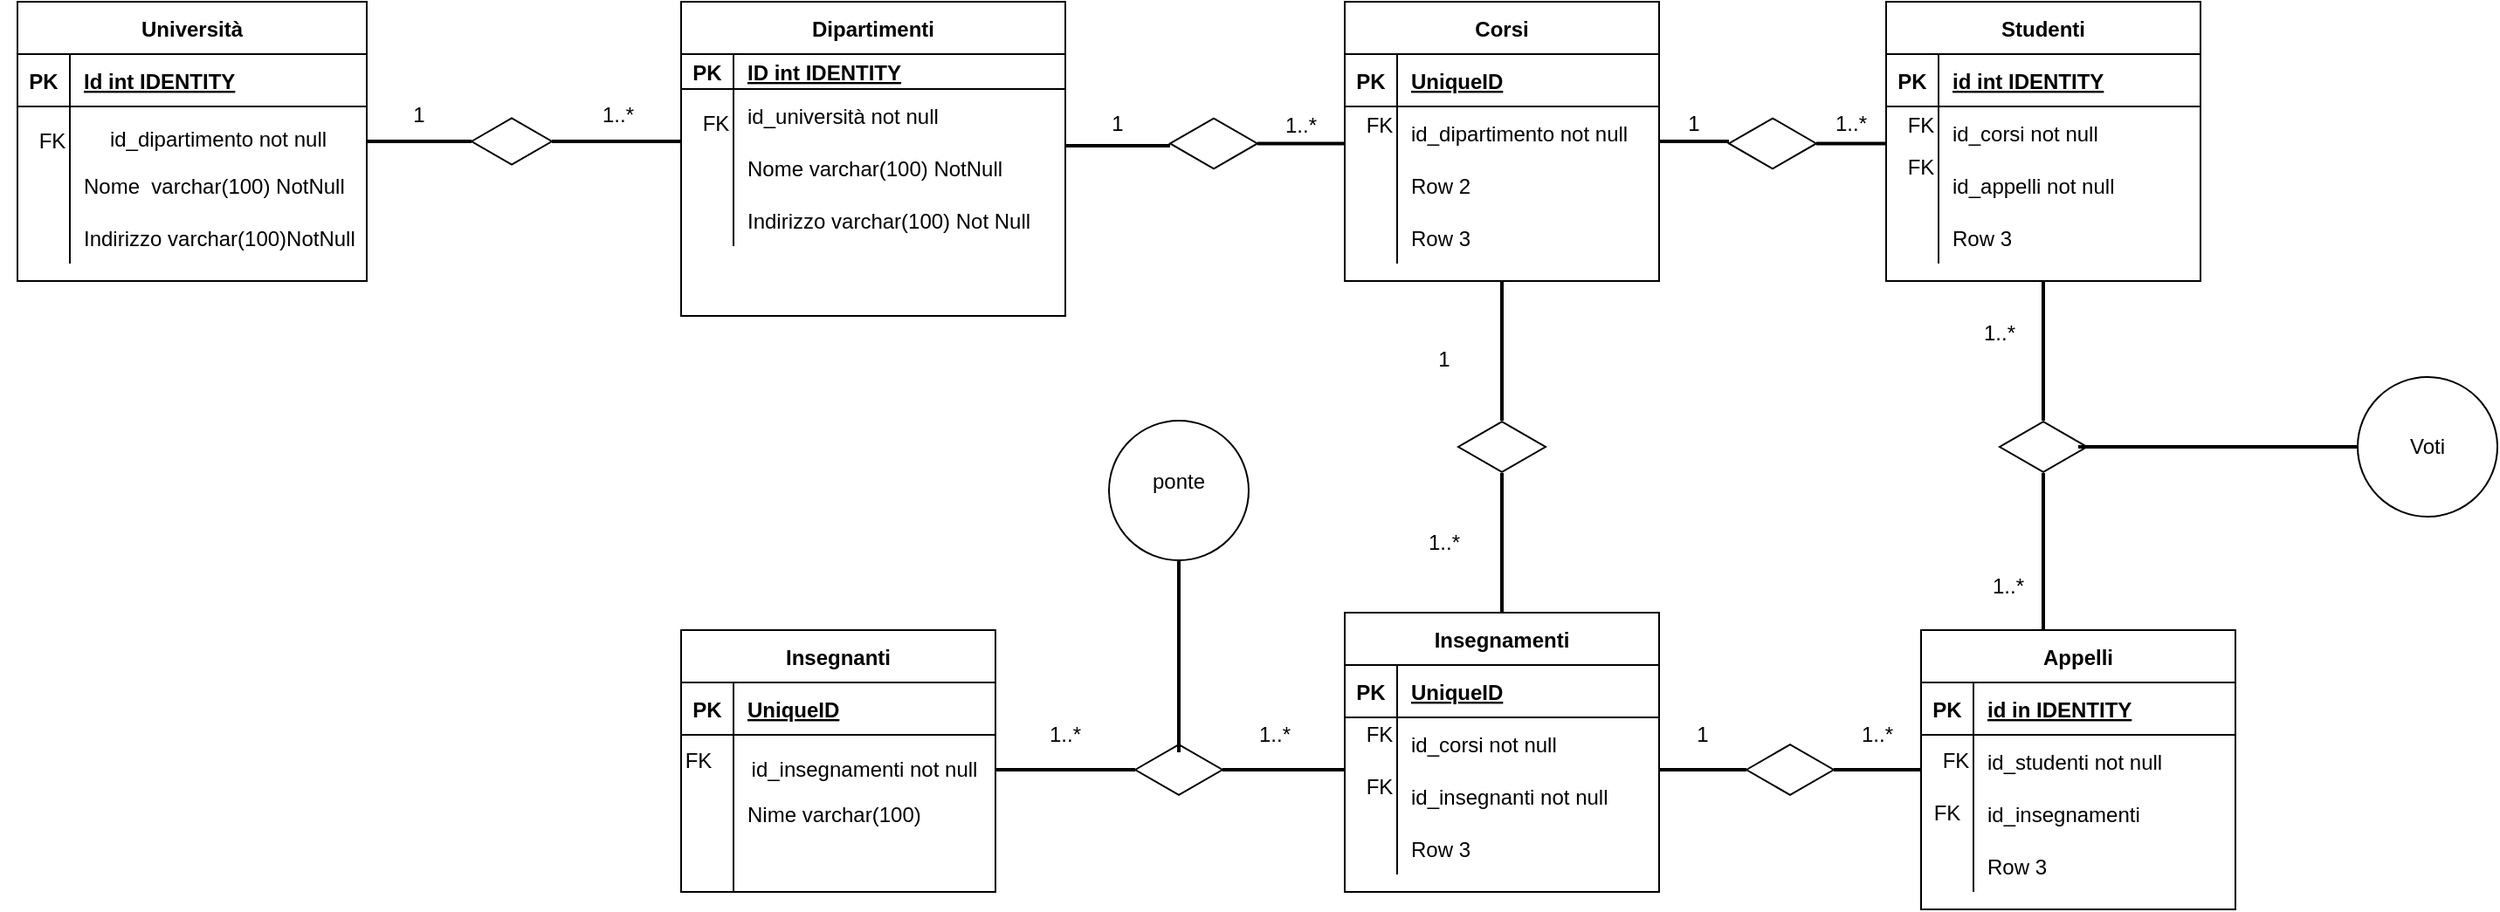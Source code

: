 <mxfile version="17.4.6"><diagram id="hRJZjyuGzu5IcPhB0tD8" name="Page-1"><mxGraphModel dx="868" dy="477" grid="1" gridSize="10" guides="1" tooltips="1" connect="1" arrows="1" fold="1" page="1" pageScale="1" pageWidth="827" pageHeight="1169" math="0" shadow="0"><root><mxCell id="0"/><mxCell id="1" parent="0"/><mxCell id="jMCWg-eEjQGSR-gEFapw-22" value="Dipartimenti" style="shape=table;startSize=30;container=1;collapsible=1;childLayout=tableLayout;fixedRows=1;rowLines=0;fontStyle=1;align=center;resizeLast=1;" vertex="1" parent="1"><mxGeometry x="420" y="80" width="220" height="180" as="geometry"/></mxCell><mxCell id="jMCWg-eEjQGSR-gEFapw-23" value="" style="shape=tableRow;horizontal=0;startSize=0;swimlaneHead=0;swimlaneBody=0;fillColor=none;collapsible=0;dropTarget=0;points=[[0,0.5],[1,0.5]];portConstraint=eastwest;top=0;left=0;right=0;bottom=1;" vertex="1" parent="jMCWg-eEjQGSR-gEFapw-22"><mxGeometry y="30" width="220" height="20" as="geometry"/></mxCell><mxCell id="jMCWg-eEjQGSR-gEFapw-24" value="PK" style="shape=partialRectangle;connectable=0;fillColor=none;top=0;left=0;bottom=0;right=0;fontStyle=1;overflow=hidden;" vertex="1" parent="jMCWg-eEjQGSR-gEFapw-23"><mxGeometry width="30" height="20" as="geometry"><mxRectangle width="30" height="20" as="alternateBounds"/></mxGeometry></mxCell><mxCell id="jMCWg-eEjQGSR-gEFapw-25" value="ID int IDENTITY" style="shape=partialRectangle;connectable=0;fillColor=none;top=0;left=0;bottom=0;right=0;align=left;spacingLeft=6;fontStyle=5;overflow=hidden;" vertex="1" parent="jMCWg-eEjQGSR-gEFapw-23"><mxGeometry x="30" width="190" height="20" as="geometry"><mxRectangle width="190" height="20" as="alternateBounds"/></mxGeometry></mxCell><mxCell id="jMCWg-eEjQGSR-gEFapw-32" value="" style="shape=tableRow;horizontal=0;startSize=0;swimlaneHead=0;swimlaneBody=0;fillColor=none;collapsible=0;dropTarget=0;points=[[0,0.5],[1,0.5]];portConstraint=eastwest;top=0;left=0;right=0;bottom=0;" vertex="1" parent="jMCWg-eEjQGSR-gEFapw-22"><mxGeometry y="50" width="220" height="30" as="geometry"/></mxCell><mxCell id="jMCWg-eEjQGSR-gEFapw-33" value="" style="shape=partialRectangle;connectable=0;fillColor=none;top=0;left=0;bottom=0;right=0;editable=1;overflow=hidden;" vertex="1" parent="jMCWg-eEjQGSR-gEFapw-32"><mxGeometry width="30" height="30" as="geometry"><mxRectangle width="30" height="30" as="alternateBounds"/></mxGeometry></mxCell><mxCell id="jMCWg-eEjQGSR-gEFapw-34" value="id_università not null" style="shape=partialRectangle;connectable=0;fillColor=none;top=0;left=0;bottom=0;right=0;align=left;spacingLeft=6;overflow=hidden;" vertex="1" parent="jMCWg-eEjQGSR-gEFapw-32"><mxGeometry x="30" width="190" height="30" as="geometry"><mxRectangle width="190" height="30" as="alternateBounds"/></mxGeometry></mxCell><mxCell id="jMCWg-eEjQGSR-gEFapw-26" value="" style="shape=tableRow;horizontal=0;startSize=0;swimlaneHead=0;swimlaneBody=0;fillColor=none;collapsible=0;dropTarget=0;points=[[0,0.5],[1,0.5]];portConstraint=eastwest;top=0;left=0;right=0;bottom=0;" vertex="1" parent="jMCWg-eEjQGSR-gEFapw-22"><mxGeometry y="80" width="220" height="30" as="geometry"/></mxCell><mxCell id="jMCWg-eEjQGSR-gEFapw-27" value="" style="shape=partialRectangle;connectable=0;fillColor=none;top=0;left=0;bottom=0;right=0;editable=1;overflow=hidden;" vertex="1" parent="jMCWg-eEjQGSR-gEFapw-26"><mxGeometry width="30" height="30" as="geometry"><mxRectangle width="30" height="30" as="alternateBounds"/></mxGeometry></mxCell><mxCell id="jMCWg-eEjQGSR-gEFapw-28" value="Nome varchar(100) NotNull" style="shape=partialRectangle;connectable=0;fillColor=none;top=0;left=0;bottom=0;right=0;align=left;spacingLeft=6;overflow=hidden;" vertex="1" parent="jMCWg-eEjQGSR-gEFapw-26"><mxGeometry x="30" width="190" height="30" as="geometry"><mxRectangle width="190" height="30" as="alternateBounds"/></mxGeometry></mxCell><mxCell id="jMCWg-eEjQGSR-gEFapw-29" value="" style="shape=tableRow;horizontal=0;startSize=0;swimlaneHead=0;swimlaneBody=0;fillColor=none;collapsible=0;dropTarget=0;points=[[0,0.5],[1,0.5]];portConstraint=eastwest;top=0;left=0;right=0;bottom=0;" vertex="1" parent="jMCWg-eEjQGSR-gEFapw-22"><mxGeometry y="110" width="220" height="30" as="geometry"/></mxCell><mxCell id="jMCWg-eEjQGSR-gEFapw-30" value="" style="shape=partialRectangle;connectable=0;fillColor=none;top=0;left=0;bottom=0;right=0;editable=1;overflow=hidden;" vertex="1" parent="jMCWg-eEjQGSR-gEFapw-29"><mxGeometry width="30" height="30" as="geometry"><mxRectangle width="30" height="30" as="alternateBounds"/></mxGeometry></mxCell><mxCell id="jMCWg-eEjQGSR-gEFapw-31" value="Indirizzo varchar(100) Not Null" style="shape=partialRectangle;connectable=0;fillColor=none;top=0;left=0;bottom=0;right=0;align=left;spacingLeft=6;overflow=hidden;" vertex="1" parent="jMCWg-eEjQGSR-gEFapw-29"><mxGeometry x="30" width="190" height="30" as="geometry"><mxRectangle width="190" height="30" as="alternateBounds"/></mxGeometry></mxCell><mxCell id="jMCWg-eEjQGSR-gEFapw-35" value="Università" style="shape=table;startSize=30;container=1;collapsible=1;childLayout=tableLayout;fixedRows=1;rowLines=0;fontStyle=1;align=center;resizeLast=1;" vertex="1" parent="1"><mxGeometry x="40" y="80" width="200" height="160" as="geometry"/></mxCell><mxCell id="jMCWg-eEjQGSR-gEFapw-36" value="" style="shape=tableRow;horizontal=0;startSize=0;swimlaneHead=0;swimlaneBody=0;fillColor=none;collapsible=0;dropTarget=0;points=[[0,0.5],[1,0.5]];portConstraint=eastwest;top=0;left=0;right=0;bottom=1;" vertex="1" parent="jMCWg-eEjQGSR-gEFapw-35"><mxGeometry y="30" width="200" height="30" as="geometry"/></mxCell><mxCell id="jMCWg-eEjQGSR-gEFapw-37" value="PK" style="shape=partialRectangle;connectable=0;fillColor=none;top=0;left=0;bottom=0;right=0;fontStyle=1;overflow=hidden;" vertex="1" parent="jMCWg-eEjQGSR-gEFapw-36"><mxGeometry width="30" height="30" as="geometry"><mxRectangle width="30" height="30" as="alternateBounds"/></mxGeometry></mxCell><mxCell id="jMCWg-eEjQGSR-gEFapw-38" value="Id int IDENTITY" style="shape=partialRectangle;connectable=0;fillColor=none;top=0;left=0;bottom=0;right=0;align=left;spacingLeft=6;fontStyle=5;overflow=hidden;" vertex="1" parent="jMCWg-eEjQGSR-gEFapw-36"><mxGeometry x="30" width="170" height="30" as="geometry"><mxRectangle width="170" height="30" as="alternateBounds"/></mxGeometry></mxCell><mxCell id="jMCWg-eEjQGSR-gEFapw-45" value="" style="shape=tableRow;horizontal=0;startSize=0;swimlaneHead=0;swimlaneBody=0;fillColor=none;collapsible=0;dropTarget=0;points=[[0,0.5],[1,0.5]];portConstraint=eastwest;top=0;left=0;right=0;bottom=0;" vertex="1" parent="jMCWg-eEjQGSR-gEFapw-35"><mxGeometry y="60" width="200" height="30" as="geometry"/></mxCell><mxCell id="jMCWg-eEjQGSR-gEFapw-46" value="" style="shape=partialRectangle;connectable=0;fillColor=none;top=0;left=0;bottom=0;right=0;editable=1;overflow=hidden;" vertex="1" parent="jMCWg-eEjQGSR-gEFapw-45"><mxGeometry width="30" height="30" as="geometry"><mxRectangle width="30" height="30" as="alternateBounds"/></mxGeometry></mxCell><mxCell id="jMCWg-eEjQGSR-gEFapw-47" value="" style="shape=partialRectangle;connectable=0;fillColor=none;top=0;left=0;bottom=0;right=0;align=left;spacingLeft=6;overflow=hidden;" vertex="1" parent="jMCWg-eEjQGSR-gEFapw-45"><mxGeometry x="30" width="170" height="30" as="geometry"><mxRectangle width="170" height="30" as="alternateBounds"/></mxGeometry></mxCell><mxCell id="jMCWg-eEjQGSR-gEFapw-39" value="" style="shape=tableRow;horizontal=0;startSize=0;swimlaneHead=0;swimlaneBody=0;fillColor=none;collapsible=0;dropTarget=0;points=[[0,0.5],[1,0.5]];portConstraint=eastwest;top=0;left=0;right=0;bottom=0;" vertex="1" parent="jMCWg-eEjQGSR-gEFapw-35"><mxGeometry y="90" width="200" height="30" as="geometry"/></mxCell><mxCell id="jMCWg-eEjQGSR-gEFapw-40" value="" style="shape=partialRectangle;connectable=0;fillColor=none;top=0;left=0;bottom=0;right=0;editable=1;overflow=hidden;" vertex="1" parent="jMCWg-eEjQGSR-gEFapw-39"><mxGeometry width="30" height="30" as="geometry"><mxRectangle width="30" height="30" as="alternateBounds"/></mxGeometry></mxCell><mxCell id="jMCWg-eEjQGSR-gEFapw-41" value="Nome  varchar(100) NotNull" style="shape=partialRectangle;connectable=0;fillColor=none;top=0;left=0;bottom=0;right=0;align=left;spacingLeft=6;overflow=hidden;" vertex="1" parent="jMCWg-eEjQGSR-gEFapw-39"><mxGeometry x="30" width="170" height="30" as="geometry"><mxRectangle width="170" height="30" as="alternateBounds"/></mxGeometry></mxCell><mxCell id="jMCWg-eEjQGSR-gEFapw-42" value="" style="shape=tableRow;horizontal=0;startSize=0;swimlaneHead=0;swimlaneBody=0;fillColor=none;collapsible=0;dropTarget=0;points=[[0,0.5],[1,0.5]];portConstraint=eastwest;top=0;left=0;right=0;bottom=0;" vertex="1" parent="jMCWg-eEjQGSR-gEFapw-35"><mxGeometry y="120" width="200" height="30" as="geometry"/></mxCell><mxCell id="jMCWg-eEjQGSR-gEFapw-43" value="" style="shape=partialRectangle;connectable=0;fillColor=none;top=0;left=0;bottom=0;right=0;editable=1;overflow=hidden;" vertex="1" parent="jMCWg-eEjQGSR-gEFapw-42"><mxGeometry width="30" height="30" as="geometry"><mxRectangle width="30" height="30" as="alternateBounds"/></mxGeometry></mxCell><mxCell id="jMCWg-eEjQGSR-gEFapw-44" value="Indirizzo varchar(100)NotNull " style="shape=partialRectangle;connectable=0;fillColor=none;top=0;left=0;bottom=0;right=0;align=left;spacingLeft=6;overflow=hidden;" vertex="1" parent="jMCWg-eEjQGSR-gEFapw-42"><mxGeometry x="30" width="170" height="30" as="geometry"><mxRectangle width="170" height="30" as="alternateBounds"/></mxGeometry></mxCell><mxCell id="jMCWg-eEjQGSR-gEFapw-48" value="Insegnamenti" style="shape=table;startSize=30;container=1;collapsible=1;childLayout=tableLayout;fixedRows=1;rowLines=0;fontStyle=1;align=center;resizeLast=1;" vertex="1" parent="1"><mxGeometry x="800" y="430" width="180" height="160" as="geometry"/></mxCell><mxCell id="jMCWg-eEjQGSR-gEFapw-49" value="" style="shape=tableRow;horizontal=0;startSize=0;swimlaneHead=0;swimlaneBody=0;fillColor=none;collapsible=0;dropTarget=0;points=[[0,0.5],[1,0.5]];portConstraint=eastwest;top=0;left=0;right=0;bottom=1;" vertex="1" parent="jMCWg-eEjQGSR-gEFapw-48"><mxGeometry y="30" width="180" height="30" as="geometry"/></mxCell><mxCell id="jMCWg-eEjQGSR-gEFapw-50" value="PK" style="shape=partialRectangle;connectable=0;fillColor=none;top=0;left=0;bottom=0;right=0;fontStyle=1;overflow=hidden;" vertex="1" parent="jMCWg-eEjQGSR-gEFapw-49"><mxGeometry width="30" height="30" as="geometry"><mxRectangle width="30" height="30" as="alternateBounds"/></mxGeometry></mxCell><mxCell id="jMCWg-eEjQGSR-gEFapw-51" value="UniqueID" style="shape=partialRectangle;connectable=0;fillColor=none;top=0;left=0;bottom=0;right=0;align=left;spacingLeft=6;fontStyle=5;overflow=hidden;" vertex="1" parent="jMCWg-eEjQGSR-gEFapw-49"><mxGeometry x="30" width="150" height="30" as="geometry"><mxRectangle width="150" height="30" as="alternateBounds"/></mxGeometry></mxCell><mxCell id="jMCWg-eEjQGSR-gEFapw-52" value="" style="shape=tableRow;horizontal=0;startSize=0;swimlaneHead=0;swimlaneBody=0;fillColor=none;collapsible=0;dropTarget=0;points=[[0,0.5],[1,0.5]];portConstraint=eastwest;top=0;left=0;right=0;bottom=0;" vertex="1" parent="jMCWg-eEjQGSR-gEFapw-48"><mxGeometry y="60" width="180" height="30" as="geometry"/></mxCell><mxCell id="jMCWg-eEjQGSR-gEFapw-53" value="" style="shape=partialRectangle;connectable=0;fillColor=none;top=0;left=0;bottom=0;right=0;editable=1;overflow=hidden;" vertex="1" parent="jMCWg-eEjQGSR-gEFapw-52"><mxGeometry width="30" height="30" as="geometry"><mxRectangle width="30" height="30" as="alternateBounds"/></mxGeometry></mxCell><mxCell id="jMCWg-eEjQGSR-gEFapw-54" value="id_corsi not null" style="shape=partialRectangle;connectable=0;fillColor=none;top=0;left=0;bottom=0;right=0;align=left;spacingLeft=6;overflow=hidden;" vertex="1" parent="jMCWg-eEjQGSR-gEFapw-52"><mxGeometry x="30" width="150" height="30" as="geometry"><mxRectangle width="150" height="30" as="alternateBounds"/></mxGeometry></mxCell><mxCell id="jMCWg-eEjQGSR-gEFapw-55" value="" style="shape=tableRow;horizontal=0;startSize=0;swimlaneHead=0;swimlaneBody=0;fillColor=none;collapsible=0;dropTarget=0;points=[[0,0.5],[1,0.5]];portConstraint=eastwest;top=0;left=0;right=0;bottom=0;" vertex="1" parent="jMCWg-eEjQGSR-gEFapw-48"><mxGeometry y="90" width="180" height="30" as="geometry"/></mxCell><mxCell id="jMCWg-eEjQGSR-gEFapw-56" value="" style="shape=partialRectangle;connectable=0;fillColor=none;top=0;left=0;bottom=0;right=0;editable=1;overflow=hidden;" vertex="1" parent="jMCWg-eEjQGSR-gEFapw-55"><mxGeometry width="30" height="30" as="geometry"><mxRectangle width="30" height="30" as="alternateBounds"/></mxGeometry></mxCell><mxCell id="jMCWg-eEjQGSR-gEFapw-57" value="id_insegnanti not null" style="shape=partialRectangle;connectable=0;fillColor=none;top=0;left=0;bottom=0;right=0;align=left;spacingLeft=6;overflow=hidden;" vertex="1" parent="jMCWg-eEjQGSR-gEFapw-55"><mxGeometry x="30" width="150" height="30" as="geometry"><mxRectangle width="150" height="30" as="alternateBounds"/></mxGeometry></mxCell><mxCell id="jMCWg-eEjQGSR-gEFapw-58" value="" style="shape=tableRow;horizontal=0;startSize=0;swimlaneHead=0;swimlaneBody=0;fillColor=none;collapsible=0;dropTarget=0;points=[[0,0.5],[1,0.5]];portConstraint=eastwest;top=0;left=0;right=0;bottom=0;" vertex="1" parent="jMCWg-eEjQGSR-gEFapw-48"><mxGeometry y="120" width="180" height="30" as="geometry"/></mxCell><mxCell id="jMCWg-eEjQGSR-gEFapw-59" value="" style="shape=partialRectangle;connectable=0;fillColor=none;top=0;left=0;bottom=0;right=0;editable=1;overflow=hidden;" vertex="1" parent="jMCWg-eEjQGSR-gEFapw-58"><mxGeometry width="30" height="30" as="geometry"><mxRectangle width="30" height="30" as="alternateBounds"/></mxGeometry></mxCell><mxCell id="jMCWg-eEjQGSR-gEFapw-60" value="Row 3" style="shape=partialRectangle;connectable=0;fillColor=none;top=0;left=0;bottom=0;right=0;align=left;spacingLeft=6;overflow=hidden;" vertex="1" parent="jMCWg-eEjQGSR-gEFapw-58"><mxGeometry x="30" width="150" height="30" as="geometry"><mxRectangle width="150" height="30" as="alternateBounds"/></mxGeometry></mxCell><mxCell id="jMCWg-eEjQGSR-gEFapw-61" value="Corsi" style="shape=table;startSize=30;container=1;collapsible=1;childLayout=tableLayout;fixedRows=1;rowLines=0;fontStyle=1;align=center;resizeLast=1;" vertex="1" parent="1"><mxGeometry x="800" y="80" width="180" height="160" as="geometry"/></mxCell><mxCell id="jMCWg-eEjQGSR-gEFapw-62" value="" style="shape=tableRow;horizontal=0;startSize=0;swimlaneHead=0;swimlaneBody=0;fillColor=none;collapsible=0;dropTarget=0;points=[[0,0.5],[1,0.5]];portConstraint=eastwest;top=0;left=0;right=0;bottom=1;" vertex="1" parent="jMCWg-eEjQGSR-gEFapw-61"><mxGeometry y="30" width="180" height="30" as="geometry"/></mxCell><mxCell id="jMCWg-eEjQGSR-gEFapw-63" value="PK" style="shape=partialRectangle;connectable=0;fillColor=none;top=0;left=0;bottom=0;right=0;fontStyle=1;overflow=hidden;" vertex="1" parent="jMCWg-eEjQGSR-gEFapw-62"><mxGeometry width="30" height="30" as="geometry"><mxRectangle width="30" height="30" as="alternateBounds"/></mxGeometry></mxCell><mxCell id="jMCWg-eEjQGSR-gEFapw-64" value="UniqueID" style="shape=partialRectangle;connectable=0;fillColor=none;top=0;left=0;bottom=0;right=0;align=left;spacingLeft=6;fontStyle=5;overflow=hidden;" vertex="1" parent="jMCWg-eEjQGSR-gEFapw-62"><mxGeometry x="30" width="150" height="30" as="geometry"><mxRectangle width="150" height="30" as="alternateBounds"/></mxGeometry></mxCell><mxCell id="jMCWg-eEjQGSR-gEFapw-65" value="" style="shape=tableRow;horizontal=0;startSize=0;swimlaneHead=0;swimlaneBody=0;fillColor=none;collapsible=0;dropTarget=0;points=[[0,0.5],[1,0.5]];portConstraint=eastwest;top=0;left=0;right=0;bottom=0;" vertex="1" parent="jMCWg-eEjQGSR-gEFapw-61"><mxGeometry y="60" width="180" height="30" as="geometry"/></mxCell><mxCell id="jMCWg-eEjQGSR-gEFapw-66" value="" style="shape=partialRectangle;connectable=0;fillColor=none;top=0;left=0;bottom=0;right=0;editable=1;overflow=hidden;" vertex="1" parent="jMCWg-eEjQGSR-gEFapw-65"><mxGeometry width="30" height="30" as="geometry"><mxRectangle width="30" height="30" as="alternateBounds"/></mxGeometry></mxCell><mxCell id="jMCWg-eEjQGSR-gEFapw-67" value="id_dipartimento not null" style="shape=partialRectangle;connectable=0;fillColor=none;top=0;left=0;bottom=0;right=0;align=left;spacingLeft=6;overflow=hidden;" vertex="1" parent="jMCWg-eEjQGSR-gEFapw-65"><mxGeometry x="30" width="150" height="30" as="geometry"><mxRectangle width="150" height="30" as="alternateBounds"/></mxGeometry></mxCell><mxCell id="jMCWg-eEjQGSR-gEFapw-68" value="" style="shape=tableRow;horizontal=0;startSize=0;swimlaneHead=0;swimlaneBody=0;fillColor=none;collapsible=0;dropTarget=0;points=[[0,0.5],[1,0.5]];portConstraint=eastwest;top=0;left=0;right=0;bottom=0;" vertex="1" parent="jMCWg-eEjQGSR-gEFapw-61"><mxGeometry y="90" width="180" height="30" as="geometry"/></mxCell><mxCell id="jMCWg-eEjQGSR-gEFapw-69" value="" style="shape=partialRectangle;connectable=0;fillColor=none;top=0;left=0;bottom=0;right=0;editable=1;overflow=hidden;" vertex="1" parent="jMCWg-eEjQGSR-gEFapw-68"><mxGeometry width="30" height="30" as="geometry"><mxRectangle width="30" height="30" as="alternateBounds"/></mxGeometry></mxCell><mxCell id="jMCWg-eEjQGSR-gEFapw-70" value="Row 2" style="shape=partialRectangle;connectable=0;fillColor=none;top=0;left=0;bottom=0;right=0;align=left;spacingLeft=6;overflow=hidden;" vertex="1" parent="jMCWg-eEjQGSR-gEFapw-68"><mxGeometry x="30" width="150" height="30" as="geometry"><mxRectangle width="150" height="30" as="alternateBounds"/></mxGeometry></mxCell><mxCell id="jMCWg-eEjQGSR-gEFapw-71" value="" style="shape=tableRow;horizontal=0;startSize=0;swimlaneHead=0;swimlaneBody=0;fillColor=none;collapsible=0;dropTarget=0;points=[[0,0.5],[1,0.5]];portConstraint=eastwest;top=0;left=0;right=0;bottom=0;" vertex="1" parent="jMCWg-eEjQGSR-gEFapw-61"><mxGeometry y="120" width="180" height="30" as="geometry"/></mxCell><mxCell id="jMCWg-eEjQGSR-gEFapw-72" value="" style="shape=partialRectangle;connectable=0;fillColor=none;top=0;left=0;bottom=0;right=0;editable=1;overflow=hidden;" vertex="1" parent="jMCWg-eEjQGSR-gEFapw-71"><mxGeometry width="30" height="30" as="geometry"><mxRectangle width="30" height="30" as="alternateBounds"/></mxGeometry></mxCell><mxCell id="jMCWg-eEjQGSR-gEFapw-73" value="Row 3" style="shape=partialRectangle;connectable=0;fillColor=none;top=0;left=0;bottom=0;right=0;align=left;spacingLeft=6;overflow=hidden;" vertex="1" parent="jMCWg-eEjQGSR-gEFapw-71"><mxGeometry x="30" width="150" height="30" as="geometry"><mxRectangle width="150" height="30" as="alternateBounds"/></mxGeometry></mxCell><mxCell id="jMCWg-eEjQGSR-gEFapw-74" value="Insegnanti" style="shape=table;startSize=30;container=1;collapsible=1;childLayout=tableLayout;fixedRows=1;rowLines=0;fontStyle=1;align=center;resizeLast=1;" vertex="1" parent="1"><mxGeometry x="420" y="440" width="180" height="150" as="geometry"/></mxCell><mxCell id="jMCWg-eEjQGSR-gEFapw-75" value="" style="shape=tableRow;horizontal=0;startSize=0;swimlaneHead=0;swimlaneBody=0;fillColor=none;collapsible=0;dropTarget=0;points=[[0,0.5],[1,0.5]];portConstraint=eastwest;top=0;left=0;right=0;bottom=1;" vertex="1" parent="jMCWg-eEjQGSR-gEFapw-74"><mxGeometry y="30" width="180" height="30" as="geometry"/></mxCell><mxCell id="jMCWg-eEjQGSR-gEFapw-76" value="PK" style="shape=partialRectangle;connectable=0;fillColor=none;top=0;left=0;bottom=0;right=0;fontStyle=1;overflow=hidden;" vertex="1" parent="jMCWg-eEjQGSR-gEFapw-75"><mxGeometry width="30" height="30" as="geometry"><mxRectangle width="30" height="30" as="alternateBounds"/></mxGeometry></mxCell><mxCell id="jMCWg-eEjQGSR-gEFapw-77" value="UniqueID" style="shape=partialRectangle;connectable=0;fillColor=none;top=0;left=0;bottom=0;right=0;align=left;spacingLeft=6;fontStyle=5;overflow=hidden;" vertex="1" parent="jMCWg-eEjQGSR-gEFapw-75"><mxGeometry x="30" width="150" height="30" as="geometry"><mxRectangle width="150" height="30" as="alternateBounds"/></mxGeometry></mxCell><mxCell id="jMCWg-eEjQGSR-gEFapw-81" value="" style="shape=tableRow;horizontal=0;startSize=0;swimlaneHead=0;swimlaneBody=0;fillColor=none;collapsible=0;dropTarget=0;points=[[0,0.5],[1,0.5]];portConstraint=eastwest;top=0;left=0;right=0;bottom=0;" vertex="1" parent="jMCWg-eEjQGSR-gEFapw-74"><mxGeometry y="60" width="180" height="30" as="geometry"/></mxCell><mxCell id="jMCWg-eEjQGSR-gEFapw-82" value="" style="shape=partialRectangle;connectable=0;fillColor=none;top=0;left=0;bottom=0;right=0;editable=1;overflow=hidden;" vertex="1" parent="jMCWg-eEjQGSR-gEFapw-81"><mxGeometry width="30" height="30" as="geometry"><mxRectangle width="30" height="30" as="alternateBounds"/></mxGeometry></mxCell><mxCell id="jMCWg-eEjQGSR-gEFapw-83" value="" style="shape=partialRectangle;connectable=0;fillColor=none;top=0;left=0;bottom=0;right=0;align=left;spacingLeft=6;overflow=hidden;" vertex="1" parent="jMCWg-eEjQGSR-gEFapw-81"><mxGeometry x="30" width="150" height="30" as="geometry"><mxRectangle width="150" height="30" as="alternateBounds"/></mxGeometry></mxCell><mxCell id="jMCWg-eEjQGSR-gEFapw-78" value="" style="shape=tableRow;horizontal=0;startSize=0;swimlaneHead=0;swimlaneBody=0;fillColor=none;collapsible=0;dropTarget=0;points=[[0,0.5],[1,0.5]];portConstraint=eastwest;top=0;left=0;right=0;bottom=0;" vertex="1" parent="jMCWg-eEjQGSR-gEFapw-74"><mxGeometry y="90" width="180" height="30" as="geometry"/></mxCell><mxCell id="jMCWg-eEjQGSR-gEFapw-79" value="" style="shape=partialRectangle;connectable=0;fillColor=none;top=0;left=0;bottom=0;right=0;editable=1;overflow=hidden;" vertex="1" parent="jMCWg-eEjQGSR-gEFapw-78"><mxGeometry width="30" height="30" as="geometry"><mxRectangle width="30" height="30" as="alternateBounds"/></mxGeometry></mxCell><mxCell id="jMCWg-eEjQGSR-gEFapw-80" value="Nime varchar(100)" style="shape=partialRectangle;connectable=0;fillColor=none;top=0;left=0;bottom=0;right=0;align=left;spacingLeft=6;overflow=hidden;" vertex="1" parent="jMCWg-eEjQGSR-gEFapw-78"><mxGeometry x="30" width="150" height="30" as="geometry"><mxRectangle width="150" height="30" as="alternateBounds"/></mxGeometry></mxCell><mxCell id="jMCWg-eEjQGSR-gEFapw-84" value="" style="shape=tableRow;horizontal=0;startSize=0;swimlaneHead=0;swimlaneBody=0;fillColor=none;collapsible=0;dropTarget=0;points=[[0,0.5],[1,0.5]];portConstraint=eastwest;top=0;left=0;right=0;bottom=0;" vertex="1" parent="jMCWg-eEjQGSR-gEFapw-74"><mxGeometry y="120" width="180" height="30" as="geometry"/></mxCell><mxCell id="jMCWg-eEjQGSR-gEFapw-85" value="" style="shape=partialRectangle;connectable=0;fillColor=none;top=0;left=0;bottom=0;right=0;editable=1;overflow=hidden;" vertex="1" parent="jMCWg-eEjQGSR-gEFapw-84"><mxGeometry width="30" height="30" as="geometry"><mxRectangle width="30" height="30" as="alternateBounds"/></mxGeometry></mxCell><mxCell id="jMCWg-eEjQGSR-gEFapw-86" value="" style="shape=partialRectangle;connectable=0;fillColor=none;top=0;left=0;bottom=0;right=0;align=left;spacingLeft=6;overflow=hidden;" vertex="1" parent="jMCWg-eEjQGSR-gEFapw-84"><mxGeometry x="30" width="150" height="30" as="geometry"><mxRectangle width="150" height="30" as="alternateBounds"/></mxGeometry></mxCell><mxCell id="jMCWg-eEjQGSR-gEFapw-87" value="Appelli" style="shape=table;startSize=30;container=1;collapsible=1;childLayout=tableLayout;fixedRows=1;rowLines=0;fontStyle=1;align=center;resizeLast=1;" vertex="1" parent="1"><mxGeometry x="1130" y="440" width="180" height="160" as="geometry"/></mxCell><mxCell id="jMCWg-eEjQGSR-gEFapw-88" value="" style="shape=tableRow;horizontal=0;startSize=0;swimlaneHead=0;swimlaneBody=0;fillColor=none;collapsible=0;dropTarget=0;points=[[0,0.5],[1,0.5]];portConstraint=eastwest;top=0;left=0;right=0;bottom=1;" vertex="1" parent="jMCWg-eEjQGSR-gEFapw-87"><mxGeometry y="30" width="180" height="30" as="geometry"/></mxCell><mxCell id="jMCWg-eEjQGSR-gEFapw-89" value="PK" style="shape=partialRectangle;connectable=0;fillColor=none;top=0;left=0;bottom=0;right=0;fontStyle=1;overflow=hidden;" vertex="1" parent="jMCWg-eEjQGSR-gEFapw-88"><mxGeometry width="30" height="30" as="geometry"><mxRectangle width="30" height="30" as="alternateBounds"/></mxGeometry></mxCell><mxCell id="jMCWg-eEjQGSR-gEFapw-90" value="id in IDENTITY" style="shape=partialRectangle;connectable=0;fillColor=none;top=0;left=0;bottom=0;right=0;align=left;spacingLeft=6;fontStyle=5;overflow=hidden;" vertex="1" parent="jMCWg-eEjQGSR-gEFapw-88"><mxGeometry x="30" width="150" height="30" as="geometry"><mxRectangle width="150" height="30" as="alternateBounds"/></mxGeometry></mxCell><mxCell id="jMCWg-eEjQGSR-gEFapw-91" value="" style="shape=tableRow;horizontal=0;startSize=0;swimlaneHead=0;swimlaneBody=0;fillColor=none;collapsible=0;dropTarget=0;points=[[0,0.5],[1,0.5]];portConstraint=eastwest;top=0;left=0;right=0;bottom=0;" vertex="1" parent="jMCWg-eEjQGSR-gEFapw-87"><mxGeometry y="60" width="180" height="30" as="geometry"/></mxCell><mxCell id="jMCWg-eEjQGSR-gEFapw-92" value="" style="shape=partialRectangle;connectable=0;fillColor=none;top=0;left=0;bottom=0;right=0;editable=1;overflow=hidden;" vertex="1" parent="jMCWg-eEjQGSR-gEFapw-91"><mxGeometry width="30" height="30" as="geometry"><mxRectangle width="30" height="30" as="alternateBounds"/></mxGeometry></mxCell><mxCell id="jMCWg-eEjQGSR-gEFapw-93" value="id_studenti not null" style="shape=partialRectangle;connectable=0;fillColor=none;top=0;left=0;bottom=0;right=0;align=left;spacingLeft=6;overflow=hidden;" vertex="1" parent="jMCWg-eEjQGSR-gEFapw-91"><mxGeometry x="30" width="150" height="30" as="geometry"><mxRectangle width="150" height="30" as="alternateBounds"/></mxGeometry></mxCell><mxCell id="jMCWg-eEjQGSR-gEFapw-94" value="" style="shape=tableRow;horizontal=0;startSize=0;swimlaneHead=0;swimlaneBody=0;fillColor=none;collapsible=0;dropTarget=0;points=[[0,0.5],[1,0.5]];portConstraint=eastwest;top=0;left=0;right=0;bottom=0;" vertex="1" parent="jMCWg-eEjQGSR-gEFapw-87"><mxGeometry y="90" width="180" height="30" as="geometry"/></mxCell><mxCell id="jMCWg-eEjQGSR-gEFapw-95" value="" style="shape=partialRectangle;connectable=0;fillColor=none;top=0;left=0;bottom=0;right=0;editable=1;overflow=hidden;" vertex="1" parent="jMCWg-eEjQGSR-gEFapw-94"><mxGeometry width="30" height="30" as="geometry"><mxRectangle width="30" height="30" as="alternateBounds"/></mxGeometry></mxCell><mxCell id="jMCWg-eEjQGSR-gEFapw-96" value="id_insegnamenti" style="shape=partialRectangle;connectable=0;fillColor=none;top=0;left=0;bottom=0;right=0;align=left;spacingLeft=6;overflow=hidden;" vertex="1" parent="jMCWg-eEjQGSR-gEFapw-94"><mxGeometry x="30" width="150" height="30" as="geometry"><mxRectangle width="150" height="30" as="alternateBounds"/></mxGeometry></mxCell><mxCell id="jMCWg-eEjQGSR-gEFapw-97" value="" style="shape=tableRow;horizontal=0;startSize=0;swimlaneHead=0;swimlaneBody=0;fillColor=none;collapsible=0;dropTarget=0;points=[[0,0.5],[1,0.5]];portConstraint=eastwest;top=0;left=0;right=0;bottom=0;" vertex="1" parent="jMCWg-eEjQGSR-gEFapw-87"><mxGeometry y="120" width="180" height="30" as="geometry"/></mxCell><mxCell id="jMCWg-eEjQGSR-gEFapw-98" value="" style="shape=partialRectangle;connectable=0;fillColor=none;top=0;left=0;bottom=0;right=0;editable=1;overflow=hidden;" vertex="1" parent="jMCWg-eEjQGSR-gEFapw-97"><mxGeometry width="30" height="30" as="geometry"><mxRectangle width="30" height="30" as="alternateBounds"/></mxGeometry></mxCell><mxCell id="jMCWg-eEjQGSR-gEFapw-99" value="Row 3" style="shape=partialRectangle;connectable=0;fillColor=none;top=0;left=0;bottom=0;right=0;align=left;spacingLeft=6;overflow=hidden;" vertex="1" parent="jMCWg-eEjQGSR-gEFapw-97"><mxGeometry x="30" width="150" height="30" as="geometry"><mxRectangle width="150" height="30" as="alternateBounds"/></mxGeometry></mxCell><mxCell id="jMCWg-eEjQGSR-gEFapw-100" value="Studenti" style="shape=table;startSize=30;container=1;collapsible=1;childLayout=tableLayout;fixedRows=1;rowLines=0;fontStyle=1;align=center;resizeLast=1;" vertex="1" parent="1"><mxGeometry x="1110" y="80" width="180" height="160" as="geometry"/></mxCell><mxCell id="jMCWg-eEjQGSR-gEFapw-101" value="" style="shape=tableRow;horizontal=0;startSize=0;swimlaneHead=0;swimlaneBody=0;fillColor=none;collapsible=0;dropTarget=0;points=[[0,0.5],[1,0.5]];portConstraint=eastwest;top=0;left=0;right=0;bottom=1;" vertex="1" parent="jMCWg-eEjQGSR-gEFapw-100"><mxGeometry y="30" width="180" height="30" as="geometry"/></mxCell><mxCell id="jMCWg-eEjQGSR-gEFapw-102" value="PK" style="shape=partialRectangle;connectable=0;fillColor=none;top=0;left=0;bottom=0;right=0;fontStyle=1;overflow=hidden;" vertex="1" parent="jMCWg-eEjQGSR-gEFapw-101"><mxGeometry width="30" height="30" as="geometry"><mxRectangle width="30" height="30" as="alternateBounds"/></mxGeometry></mxCell><mxCell id="jMCWg-eEjQGSR-gEFapw-103" value="id int IDENTITY" style="shape=partialRectangle;connectable=0;fillColor=none;top=0;left=0;bottom=0;right=0;align=left;spacingLeft=6;fontStyle=5;overflow=hidden;" vertex="1" parent="jMCWg-eEjQGSR-gEFapw-101"><mxGeometry x="30" width="150" height="30" as="geometry"><mxRectangle width="150" height="30" as="alternateBounds"/></mxGeometry></mxCell><mxCell id="jMCWg-eEjQGSR-gEFapw-104" value="" style="shape=tableRow;horizontal=0;startSize=0;swimlaneHead=0;swimlaneBody=0;fillColor=none;collapsible=0;dropTarget=0;points=[[0,0.5],[1,0.5]];portConstraint=eastwest;top=0;left=0;right=0;bottom=0;" vertex="1" parent="jMCWg-eEjQGSR-gEFapw-100"><mxGeometry y="60" width="180" height="30" as="geometry"/></mxCell><mxCell id="jMCWg-eEjQGSR-gEFapw-105" value="" style="shape=partialRectangle;connectable=0;fillColor=none;top=0;left=0;bottom=0;right=0;editable=1;overflow=hidden;" vertex="1" parent="jMCWg-eEjQGSR-gEFapw-104"><mxGeometry width="30" height="30" as="geometry"><mxRectangle width="30" height="30" as="alternateBounds"/></mxGeometry></mxCell><mxCell id="jMCWg-eEjQGSR-gEFapw-106" value="id_corsi not null" style="shape=partialRectangle;connectable=0;fillColor=none;top=0;left=0;bottom=0;right=0;align=left;spacingLeft=6;overflow=hidden;" vertex="1" parent="jMCWg-eEjQGSR-gEFapw-104"><mxGeometry x="30" width="150" height="30" as="geometry"><mxRectangle width="150" height="30" as="alternateBounds"/></mxGeometry></mxCell><mxCell id="jMCWg-eEjQGSR-gEFapw-107" value="" style="shape=tableRow;horizontal=0;startSize=0;swimlaneHead=0;swimlaneBody=0;fillColor=none;collapsible=0;dropTarget=0;points=[[0,0.5],[1,0.5]];portConstraint=eastwest;top=0;left=0;right=0;bottom=0;" vertex="1" parent="jMCWg-eEjQGSR-gEFapw-100"><mxGeometry y="90" width="180" height="30" as="geometry"/></mxCell><mxCell id="jMCWg-eEjQGSR-gEFapw-108" value="" style="shape=partialRectangle;connectable=0;fillColor=none;top=0;left=0;bottom=0;right=0;editable=1;overflow=hidden;" vertex="1" parent="jMCWg-eEjQGSR-gEFapw-107"><mxGeometry width="30" height="30" as="geometry"><mxRectangle width="30" height="30" as="alternateBounds"/></mxGeometry></mxCell><mxCell id="jMCWg-eEjQGSR-gEFapw-109" value="id_appelli not null" style="shape=partialRectangle;connectable=0;fillColor=none;top=0;left=0;bottom=0;right=0;align=left;spacingLeft=6;overflow=hidden;" vertex="1" parent="jMCWg-eEjQGSR-gEFapw-107"><mxGeometry x="30" width="150" height="30" as="geometry"><mxRectangle width="150" height="30" as="alternateBounds"/></mxGeometry></mxCell><mxCell id="jMCWg-eEjQGSR-gEFapw-110" value="" style="shape=tableRow;horizontal=0;startSize=0;swimlaneHead=0;swimlaneBody=0;fillColor=none;collapsible=0;dropTarget=0;points=[[0,0.5],[1,0.5]];portConstraint=eastwest;top=0;left=0;right=0;bottom=0;" vertex="1" parent="jMCWg-eEjQGSR-gEFapw-100"><mxGeometry y="120" width="180" height="30" as="geometry"/></mxCell><mxCell id="jMCWg-eEjQGSR-gEFapw-111" value="" style="shape=partialRectangle;connectable=0;fillColor=none;top=0;left=0;bottom=0;right=0;editable=1;overflow=hidden;" vertex="1" parent="jMCWg-eEjQGSR-gEFapw-110"><mxGeometry width="30" height="30" as="geometry"><mxRectangle width="30" height="30" as="alternateBounds"/></mxGeometry></mxCell><mxCell id="jMCWg-eEjQGSR-gEFapw-112" value="Row 3" style="shape=partialRectangle;connectable=0;fillColor=none;top=0;left=0;bottom=0;right=0;align=left;spacingLeft=6;overflow=hidden;" vertex="1" parent="jMCWg-eEjQGSR-gEFapw-110"><mxGeometry x="30" width="150" height="30" as="geometry"><mxRectangle width="150" height="30" as="alternateBounds"/></mxGeometry></mxCell><mxCell id="jMCWg-eEjQGSR-gEFapw-113" value="" style="html=1;whiteSpace=wrap;aspect=fixed;shape=isoRectangle;" vertex="1" parent="1"><mxGeometry x="300" y="146.2" width="46" height="27.6" as="geometry"/></mxCell><mxCell id="jMCWg-eEjQGSR-gEFapw-114" value="" style="line;strokeWidth=2;html=1;" vertex="1" parent="1"><mxGeometry x="240" y="155" width="60" height="10" as="geometry"/></mxCell><mxCell id="jMCWg-eEjQGSR-gEFapw-115" value="" style="line;strokeWidth=2;html=1;" vertex="1" parent="1"><mxGeometry x="346" y="155" width="74" height="10" as="geometry"/></mxCell><mxCell id="jMCWg-eEjQGSR-gEFapw-116" value="" style="html=1;whiteSpace=wrap;aspect=fixed;shape=isoRectangle;" vertex="1" parent="1"><mxGeometry x="700" y="146.2" width="50" height="30" as="geometry"/></mxCell><mxCell id="jMCWg-eEjQGSR-gEFapw-117" value="" style="line;strokeWidth=2;html=1;" vertex="1" parent="1"><mxGeometry x="640" y="160" width="60" height="5" as="geometry"/></mxCell><mxCell id="jMCWg-eEjQGSR-gEFapw-118" value="" style="line;strokeWidth=2;html=1;" vertex="1" parent="1"><mxGeometry x="750" y="156.2" width="50" height="10" as="geometry"/></mxCell><mxCell id="jMCWg-eEjQGSR-gEFapw-119" value="" style="html=1;whiteSpace=wrap;aspect=fixed;shape=isoRectangle;" vertex="1" parent="1"><mxGeometry x="1020" y="146.2" width="50" height="30" as="geometry"/></mxCell><mxCell id="jMCWg-eEjQGSR-gEFapw-120" value="" style="line;strokeWidth=2;html=1;" vertex="1" parent="1"><mxGeometry x="980" y="155" width="40" height="10" as="geometry"/></mxCell><mxCell id="jMCWg-eEjQGSR-gEFapw-121" value="" style="line;strokeWidth=2;html=1;" vertex="1" parent="1"><mxGeometry x="1070" y="156.2" width="40" height="10" as="geometry"/></mxCell><mxCell id="jMCWg-eEjQGSR-gEFapw-122" value="" style="html=1;whiteSpace=wrap;aspect=fixed;shape=isoRectangle;" vertex="1" parent="1"><mxGeometry x="865" y="320" width="50" height="30" as="geometry"/></mxCell><mxCell id="jMCWg-eEjQGSR-gEFapw-123" value="" style="line;strokeWidth=2;direction=south;html=1;" vertex="1" parent="1"><mxGeometry x="885" y="240" width="10" height="80" as="geometry"/></mxCell><mxCell id="jMCWg-eEjQGSR-gEFapw-124" value="" style="line;strokeWidth=2;direction=south;html=1;" vertex="1" parent="1"><mxGeometry x="885" y="350" width="10" height="80" as="geometry"/></mxCell><mxCell id="jMCWg-eEjQGSR-gEFapw-125" value="" style="html=1;whiteSpace=wrap;aspect=fixed;shape=isoRectangle;" vertex="1" parent="1"><mxGeometry x="1030" y="505" width="50" height="30" as="geometry"/></mxCell><mxCell id="jMCWg-eEjQGSR-gEFapw-126" value="" style="line;strokeWidth=2;html=1;" vertex="1" parent="1"><mxGeometry x="980" y="515" width="50" height="10" as="geometry"/></mxCell><mxCell id="jMCWg-eEjQGSR-gEFapw-127" value="" style="line;strokeWidth=2;html=1;" vertex="1" parent="1"><mxGeometry x="1080" y="515" width="50" height="10" as="geometry"/></mxCell><mxCell id="jMCWg-eEjQGSR-gEFapw-128" value="" style="html=1;whiteSpace=wrap;aspect=fixed;shape=isoRectangle;" vertex="1" parent="1"><mxGeometry x="680" y="505" width="50" height="30" as="geometry"/></mxCell><mxCell id="jMCWg-eEjQGSR-gEFapw-129" value="" style="line;strokeWidth=2;html=1;" vertex="1" parent="1"><mxGeometry x="730" y="515" width="70" height="10" as="geometry"/></mxCell><mxCell id="jMCWg-eEjQGSR-gEFapw-130" value="" style="line;strokeWidth=2;html=1;" vertex="1" parent="1"><mxGeometry x="600" y="515" width="80" height="10" as="geometry"/></mxCell><mxCell id="jMCWg-eEjQGSR-gEFapw-131" value="1" style="text;html=1;strokeColor=none;fillColor=none;align=center;verticalAlign=middle;whiteSpace=wrap;rounded=0;" vertex="1" parent="1"><mxGeometry x="240" y="130" width="60" height="30" as="geometry"/></mxCell><mxCell id="jMCWg-eEjQGSR-gEFapw-132" value="1..*" style="text;html=1;strokeColor=none;fillColor=none;align=center;verticalAlign=middle;whiteSpace=wrap;rounded=0;" vertex="1" parent="1"><mxGeometry x="354" y="130" width="60" height="30" as="geometry"/></mxCell><mxCell id="jMCWg-eEjQGSR-gEFapw-133" value="1" style="text;html=1;strokeColor=none;fillColor=none;align=center;verticalAlign=middle;whiteSpace=wrap;rounded=0;" vertex="1" parent="1"><mxGeometry x="640" y="135" width="60" height="30" as="geometry"/></mxCell><mxCell id="jMCWg-eEjQGSR-gEFapw-134" value="1..*" style="text;html=1;strokeColor=none;fillColor=none;align=center;verticalAlign=middle;whiteSpace=wrap;rounded=0;" vertex="1" parent="1"><mxGeometry x="745" y="136.2" width="60" height="30" as="geometry"/></mxCell><mxCell id="jMCWg-eEjQGSR-gEFapw-136" value="1" style="text;html=1;strokeColor=none;fillColor=none;align=center;verticalAlign=middle;whiteSpace=wrap;rounded=0;" vertex="1" parent="1"><mxGeometry x="970" y="135" width="60" height="30" as="geometry"/></mxCell><mxCell id="jMCWg-eEjQGSR-gEFapw-137" value="1..*" style="text;html=1;strokeColor=none;fillColor=none;align=center;verticalAlign=middle;whiteSpace=wrap;rounded=0;" vertex="1" parent="1"><mxGeometry x="1060" y="135" width="60" height="30" as="geometry"/></mxCell><mxCell id="jMCWg-eEjQGSR-gEFapw-140" value="1" style="text;html=1;strokeColor=none;fillColor=none;align=center;verticalAlign=middle;whiteSpace=wrap;rounded=0;" vertex="1" parent="1"><mxGeometry x="827" y="270" width="60" height="30" as="geometry"/></mxCell><mxCell id="jMCWg-eEjQGSR-gEFapw-141" value="1..*" style="text;html=1;strokeColor=none;fillColor=none;align=center;verticalAlign=middle;whiteSpace=wrap;rounded=0;" vertex="1" parent="1"><mxGeometry x="827" y="375" width="60" height="30" as="geometry"/></mxCell><mxCell id="jMCWg-eEjQGSR-gEFapw-156" value="" style="html=1;whiteSpace=wrap;aspect=fixed;shape=isoRectangle;" vertex="1" parent="1"><mxGeometry x="1175" y="320" width="50" height="30" as="geometry"/></mxCell><mxCell id="jMCWg-eEjQGSR-gEFapw-157" value="1..*" style="text;html=1;strokeColor=none;fillColor=none;align=center;verticalAlign=middle;whiteSpace=wrap;rounded=0;" vertex="1" parent="1"><mxGeometry x="730" y="485" width="60" height="30" as="geometry"/></mxCell><mxCell id="jMCWg-eEjQGSR-gEFapw-158" value="1..*" style="text;html=1;strokeColor=none;fillColor=none;align=center;verticalAlign=middle;whiteSpace=wrap;rounded=0;" vertex="1" parent="1"><mxGeometry x="610" y="485" width="60" height="30" as="geometry"/></mxCell><mxCell id="jMCWg-eEjQGSR-gEFapw-159" value="1" style="text;html=1;strokeColor=none;fillColor=none;align=center;verticalAlign=middle;whiteSpace=wrap;rounded=0;" vertex="1" parent="1"><mxGeometry x="975" y="485" width="60" height="30" as="geometry"/></mxCell><mxCell id="jMCWg-eEjQGSR-gEFapw-161" value="1..*" style="text;html=1;strokeColor=none;fillColor=none;align=center;verticalAlign=middle;whiteSpace=wrap;rounded=0;" vertex="1" parent="1"><mxGeometry x="1075" y="485" width="60" height="30" as="geometry"/></mxCell><mxCell id="jMCWg-eEjQGSR-gEFapw-162" value="" style="line;strokeWidth=2;direction=south;html=1;" vertex="1" parent="1"><mxGeometry x="1195" y="240" width="10" height="80" as="geometry"/></mxCell><mxCell id="jMCWg-eEjQGSR-gEFapw-163" value="" style="line;strokeWidth=2;direction=south;html=1;" vertex="1" parent="1"><mxGeometry x="1195" y="350" width="10" height="90" as="geometry"/></mxCell><mxCell id="jMCWg-eEjQGSR-gEFapw-165" value="1..*" style="text;html=1;strokeColor=none;fillColor=none;align=center;verticalAlign=middle;whiteSpace=wrap;rounded=0;" vertex="1" parent="1"><mxGeometry x="1150" y="400" width="60" height="30" as="geometry"/></mxCell><mxCell id="jMCWg-eEjQGSR-gEFapw-166" value="1..*" style="text;html=1;strokeColor=none;fillColor=none;align=center;verticalAlign=middle;whiteSpace=wrap;rounded=0;" vertex="1" parent="1"><mxGeometry x="1145" y="255" width="60" height="30" as="geometry"/></mxCell><mxCell id="jMCWg-eEjQGSR-gEFapw-168" value="" style="ellipse;whiteSpace=wrap;html=1;aspect=fixed;" vertex="1" parent="1"><mxGeometry x="1380" y="295" width="80" height="80" as="geometry"/></mxCell><mxCell id="jMCWg-eEjQGSR-gEFapw-169" value="" style="line;strokeWidth=2;html=1;" vertex="1" parent="1"><mxGeometry x="1220" y="330" width="160" height="10" as="geometry"/></mxCell><mxCell id="jMCWg-eEjQGSR-gEFapw-170" value="Voti" style="text;html=1;strokeColor=none;fillColor=none;align=center;verticalAlign=middle;whiteSpace=wrap;rounded=0;" vertex="1" parent="1"><mxGeometry x="1390" y="320" width="60" height="30" as="geometry"/></mxCell><mxCell id="jMCWg-eEjQGSR-gEFapw-171" value="id_dipartimento not null&lt;div style=&quot;text-align: justify&quot;&gt;&lt;/div&gt;" style="text;html=1;strokeColor=none;fillColor=none;align=center;verticalAlign=middle;whiteSpace=wrap;rounded=0;" vertex="1" parent="1"><mxGeometry x="70" y="143.8" width="170" height="30" as="geometry"/></mxCell><mxCell id="jMCWg-eEjQGSR-gEFapw-172" value="FK" style="text;html=1;strokeColor=none;fillColor=none;align=center;verticalAlign=middle;whiteSpace=wrap;rounded=0;" vertex="1" parent="1"><mxGeometry x="30" y="145" width="60" height="30" as="geometry"/></mxCell><mxCell id="jMCWg-eEjQGSR-gEFapw-173" value="FK" style="text;html=1;strokeColor=none;fillColor=none;align=center;verticalAlign=middle;whiteSpace=wrap;rounded=0;" vertex="1" parent="1"><mxGeometry x="410" y="135" width="60" height="30" as="geometry"/></mxCell><mxCell id="jMCWg-eEjQGSR-gEFapw-174" value="FK" style="text;html=1;strokeColor=none;fillColor=none;align=center;verticalAlign=middle;whiteSpace=wrap;rounded=0;" vertex="1" parent="1"><mxGeometry x="790" y="136.2" width="60" height="30" as="geometry"/></mxCell><mxCell id="jMCWg-eEjQGSR-gEFapw-175" value="FK" style="text;html=1;strokeColor=none;fillColor=none;align=center;verticalAlign=middle;whiteSpace=wrap;rounded=0;" vertex="1" parent="1"><mxGeometry x="1100" y="136.2" width="60" height="30" as="geometry"/></mxCell><mxCell id="jMCWg-eEjQGSR-gEFapw-177" value="FK" style="text;html=1;strokeColor=none;fillColor=none;align=center;verticalAlign=middle;whiteSpace=wrap;rounded=0;" vertex="1" parent="1"><mxGeometry x="790" y="485" width="60" height="30" as="geometry"/></mxCell><mxCell id="jMCWg-eEjQGSR-gEFapw-178" value="FK" style="text;html=1;strokeColor=none;fillColor=none;align=center;verticalAlign=middle;whiteSpace=wrap;rounded=0;" vertex="1" parent="1"><mxGeometry x="1120" y="500" width="60" height="30" as="geometry"/></mxCell><mxCell id="jMCWg-eEjQGSR-gEFapw-179" value="FK" style="text;html=1;strokeColor=none;fillColor=none;align=center;verticalAlign=middle;whiteSpace=wrap;rounded=0;" vertex="1" parent="1"><mxGeometry x="400" y="500" width="60" height="30" as="geometry"/></mxCell><mxCell id="jMCWg-eEjQGSR-gEFapw-180" value="id_insegnamenti not null" style="text;html=1;strokeColor=none;fillColor=none;align=center;verticalAlign=middle;whiteSpace=wrap;rounded=0;" vertex="1" parent="1"><mxGeometry x="450" y="505" width="150" height="30" as="geometry"/></mxCell><mxCell id="jMCWg-eEjQGSR-gEFapw-181" value="FK" style="text;html=1;strokeColor=none;fillColor=none;align=center;verticalAlign=middle;whiteSpace=wrap;rounded=0;" vertex="1" parent="1"><mxGeometry x="1115" y="530" width="60" height="30" as="geometry"/></mxCell><mxCell id="jMCWg-eEjQGSR-gEFapw-182" value="FK" style="text;html=1;strokeColor=none;fillColor=none;align=center;verticalAlign=middle;whiteSpace=wrap;rounded=0;" vertex="1" parent="1"><mxGeometry x="790" y="515" width="60" height="30" as="geometry"/></mxCell><mxCell id="jMCWg-eEjQGSR-gEFapw-183" value="FK" style="text;html=1;strokeColor=none;fillColor=none;align=center;verticalAlign=middle;whiteSpace=wrap;rounded=0;" vertex="1" parent="1"><mxGeometry x="1100" y="160" width="60" height="30" as="geometry"/></mxCell><mxCell id="jMCWg-eEjQGSR-gEFapw-184" value="" style="ellipse;whiteSpace=wrap;html=1;aspect=fixed;" vertex="1" parent="1"><mxGeometry x="665" y="320" width="80" height="80" as="geometry"/></mxCell><mxCell id="jMCWg-eEjQGSR-gEFapw-186" value="" style="line;strokeWidth=2;direction=south;html=1;" vertex="1" parent="1"><mxGeometry x="700" y="400" width="10" height="110" as="geometry"/></mxCell><mxCell id="jMCWg-eEjQGSR-gEFapw-187" value="ponte" style="text;html=1;strokeColor=none;fillColor=none;align=center;verticalAlign=middle;whiteSpace=wrap;rounded=0;" vertex="1" parent="1"><mxGeometry x="675" y="340" width="60" height="30" as="geometry"/></mxCell></root></mxGraphModel></diagram></mxfile>